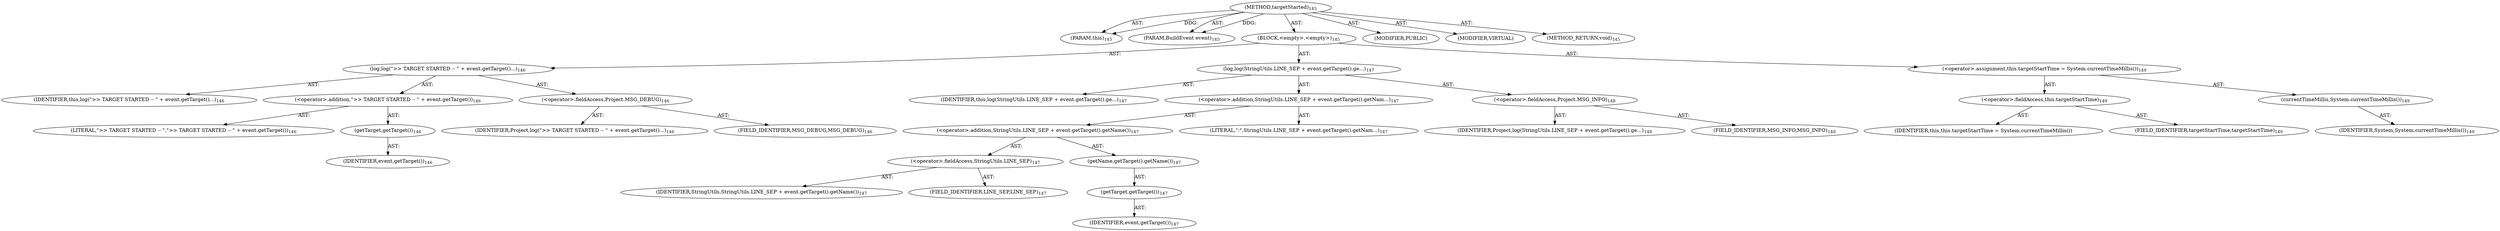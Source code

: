 digraph "targetStarted" {  
"111669149701" [label = <(METHOD,targetStarted)<SUB>145</SUB>> ]
"115964116994" [label = <(PARAM,this)<SUB>145</SUB>> ]
"115964117007" [label = <(PARAM,BuildEvent event)<SUB>145</SUB>> ]
"25769803784" [label = <(BLOCK,&lt;empty&gt;,&lt;empty&gt;)<SUB>145</SUB>> ]
"30064771118" [label = <(log,log(&quot;&gt;&gt; TARGET STARTED -- &quot; + event.getTarget()...)<SUB>146</SUB>> ]
"68719476738" [label = <(IDENTIFIER,this,log(&quot;&gt;&gt; TARGET STARTED -- &quot; + event.getTarget()...)<SUB>146</SUB>> ]
"30064771119" [label = <(&lt;operator&gt;.addition,&quot;&gt;&gt; TARGET STARTED -- &quot; + event.getTarget())<SUB>146</SUB>> ]
"90194313227" [label = <(LITERAL,&quot;&gt;&gt; TARGET STARTED -- &quot;,&quot;&gt;&gt; TARGET STARTED -- &quot; + event.getTarget())<SUB>146</SUB>> ]
"30064771120" [label = <(getTarget,getTarget())<SUB>146</SUB>> ]
"68719476776" [label = <(IDENTIFIER,event,getTarget())<SUB>146</SUB>> ]
"30064771121" [label = <(&lt;operator&gt;.fieldAccess,Project.MSG_DEBUG)<SUB>146</SUB>> ]
"68719476777" [label = <(IDENTIFIER,Project,log(&quot;&gt;&gt; TARGET STARTED -- &quot; + event.getTarget()...)<SUB>146</SUB>> ]
"55834574869" [label = <(FIELD_IDENTIFIER,MSG_DEBUG,MSG_DEBUG)<SUB>146</SUB>> ]
"30064771122" [label = <(log,log(StringUtils.LINE_SEP + event.getTarget().ge...)<SUB>147</SUB>> ]
"68719476739" [label = <(IDENTIFIER,this,log(StringUtils.LINE_SEP + event.getTarget().ge...)<SUB>147</SUB>> ]
"30064771123" [label = <(&lt;operator&gt;.addition,StringUtils.LINE_SEP + event.getTarget().getNam...)<SUB>147</SUB>> ]
"30064771124" [label = <(&lt;operator&gt;.addition,StringUtils.LINE_SEP + event.getTarget().getName())<SUB>147</SUB>> ]
"30064771125" [label = <(&lt;operator&gt;.fieldAccess,StringUtils.LINE_SEP)<SUB>147</SUB>> ]
"68719476778" [label = <(IDENTIFIER,StringUtils,StringUtils.LINE_SEP + event.getTarget().getName())<SUB>147</SUB>> ]
"55834574870" [label = <(FIELD_IDENTIFIER,LINE_SEP,LINE_SEP)<SUB>147</SUB>> ]
"30064771126" [label = <(getName,getTarget().getName())<SUB>147</SUB>> ]
"30064771127" [label = <(getTarget,getTarget())<SUB>147</SUB>> ]
"68719476779" [label = <(IDENTIFIER,event,getTarget())<SUB>147</SUB>> ]
"90194313228" [label = <(LITERAL,&quot;:&quot;,StringUtils.LINE_SEP + event.getTarget().getNam...)<SUB>147</SUB>> ]
"30064771128" [label = <(&lt;operator&gt;.fieldAccess,Project.MSG_INFO)<SUB>148</SUB>> ]
"68719476780" [label = <(IDENTIFIER,Project,log(StringUtils.LINE_SEP + event.getTarget().ge...)<SUB>148</SUB>> ]
"55834574871" [label = <(FIELD_IDENTIFIER,MSG_INFO,MSG_INFO)<SUB>148</SUB>> ]
"30064771129" [label = <(&lt;operator&gt;.assignment,this.targetStartTime = System.currentTimeMillis())<SUB>149</SUB>> ]
"30064771130" [label = <(&lt;operator&gt;.fieldAccess,this.targetStartTime)<SUB>149</SUB>> ]
"68719476781" [label = <(IDENTIFIER,this,this.targetStartTime = System.currentTimeMillis())> ]
"55834574872" [label = <(FIELD_IDENTIFIER,targetStartTime,targetStartTime)<SUB>149</SUB>> ]
"30064771131" [label = <(currentTimeMillis,System.currentTimeMillis())<SUB>149</SUB>> ]
"68719476782" [label = <(IDENTIFIER,System,System.currentTimeMillis())<SUB>149</SUB>> ]
"133143986192" [label = <(MODIFIER,PUBLIC)> ]
"133143986193" [label = <(MODIFIER,VIRTUAL)> ]
"128849018885" [label = <(METHOD_RETURN,void)<SUB>145</SUB>> ]
  "111669149701" -> "115964116994"  [ label = "AST: "] 
  "111669149701" -> "115964117007"  [ label = "AST: "] 
  "111669149701" -> "25769803784"  [ label = "AST: "] 
  "111669149701" -> "133143986192"  [ label = "AST: "] 
  "111669149701" -> "133143986193"  [ label = "AST: "] 
  "111669149701" -> "128849018885"  [ label = "AST: "] 
  "25769803784" -> "30064771118"  [ label = "AST: "] 
  "25769803784" -> "30064771122"  [ label = "AST: "] 
  "25769803784" -> "30064771129"  [ label = "AST: "] 
  "30064771118" -> "68719476738"  [ label = "AST: "] 
  "30064771118" -> "30064771119"  [ label = "AST: "] 
  "30064771118" -> "30064771121"  [ label = "AST: "] 
  "30064771119" -> "90194313227"  [ label = "AST: "] 
  "30064771119" -> "30064771120"  [ label = "AST: "] 
  "30064771120" -> "68719476776"  [ label = "AST: "] 
  "30064771121" -> "68719476777"  [ label = "AST: "] 
  "30064771121" -> "55834574869"  [ label = "AST: "] 
  "30064771122" -> "68719476739"  [ label = "AST: "] 
  "30064771122" -> "30064771123"  [ label = "AST: "] 
  "30064771122" -> "30064771128"  [ label = "AST: "] 
  "30064771123" -> "30064771124"  [ label = "AST: "] 
  "30064771123" -> "90194313228"  [ label = "AST: "] 
  "30064771124" -> "30064771125"  [ label = "AST: "] 
  "30064771124" -> "30064771126"  [ label = "AST: "] 
  "30064771125" -> "68719476778"  [ label = "AST: "] 
  "30064771125" -> "55834574870"  [ label = "AST: "] 
  "30064771126" -> "30064771127"  [ label = "AST: "] 
  "30064771127" -> "68719476779"  [ label = "AST: "] 
  "30064771128" -> "68719476780"  [ label = "AST: "] 
  "30064771128" -> "55834574871"  [ label = "AST: "] 
  "30064771129" -> "30064771130"  [ label = "AST: "] 
  "30064771129" -> "30064771131"  [ label = "AST: "] 
  "30064771130" -> "68719476781"  [ label = "AST: "] 
  "30064771130" -> "55834574872"  [ label = "AST: "] 
  "30064771131" -> "68719476782"  [ label = "AST: "] 
  "111669149701" -> "115964116994"  [ label = "DDG: "] 
  "111669149701" -> "115964117007"  [ label = "DDG: "] 
}
